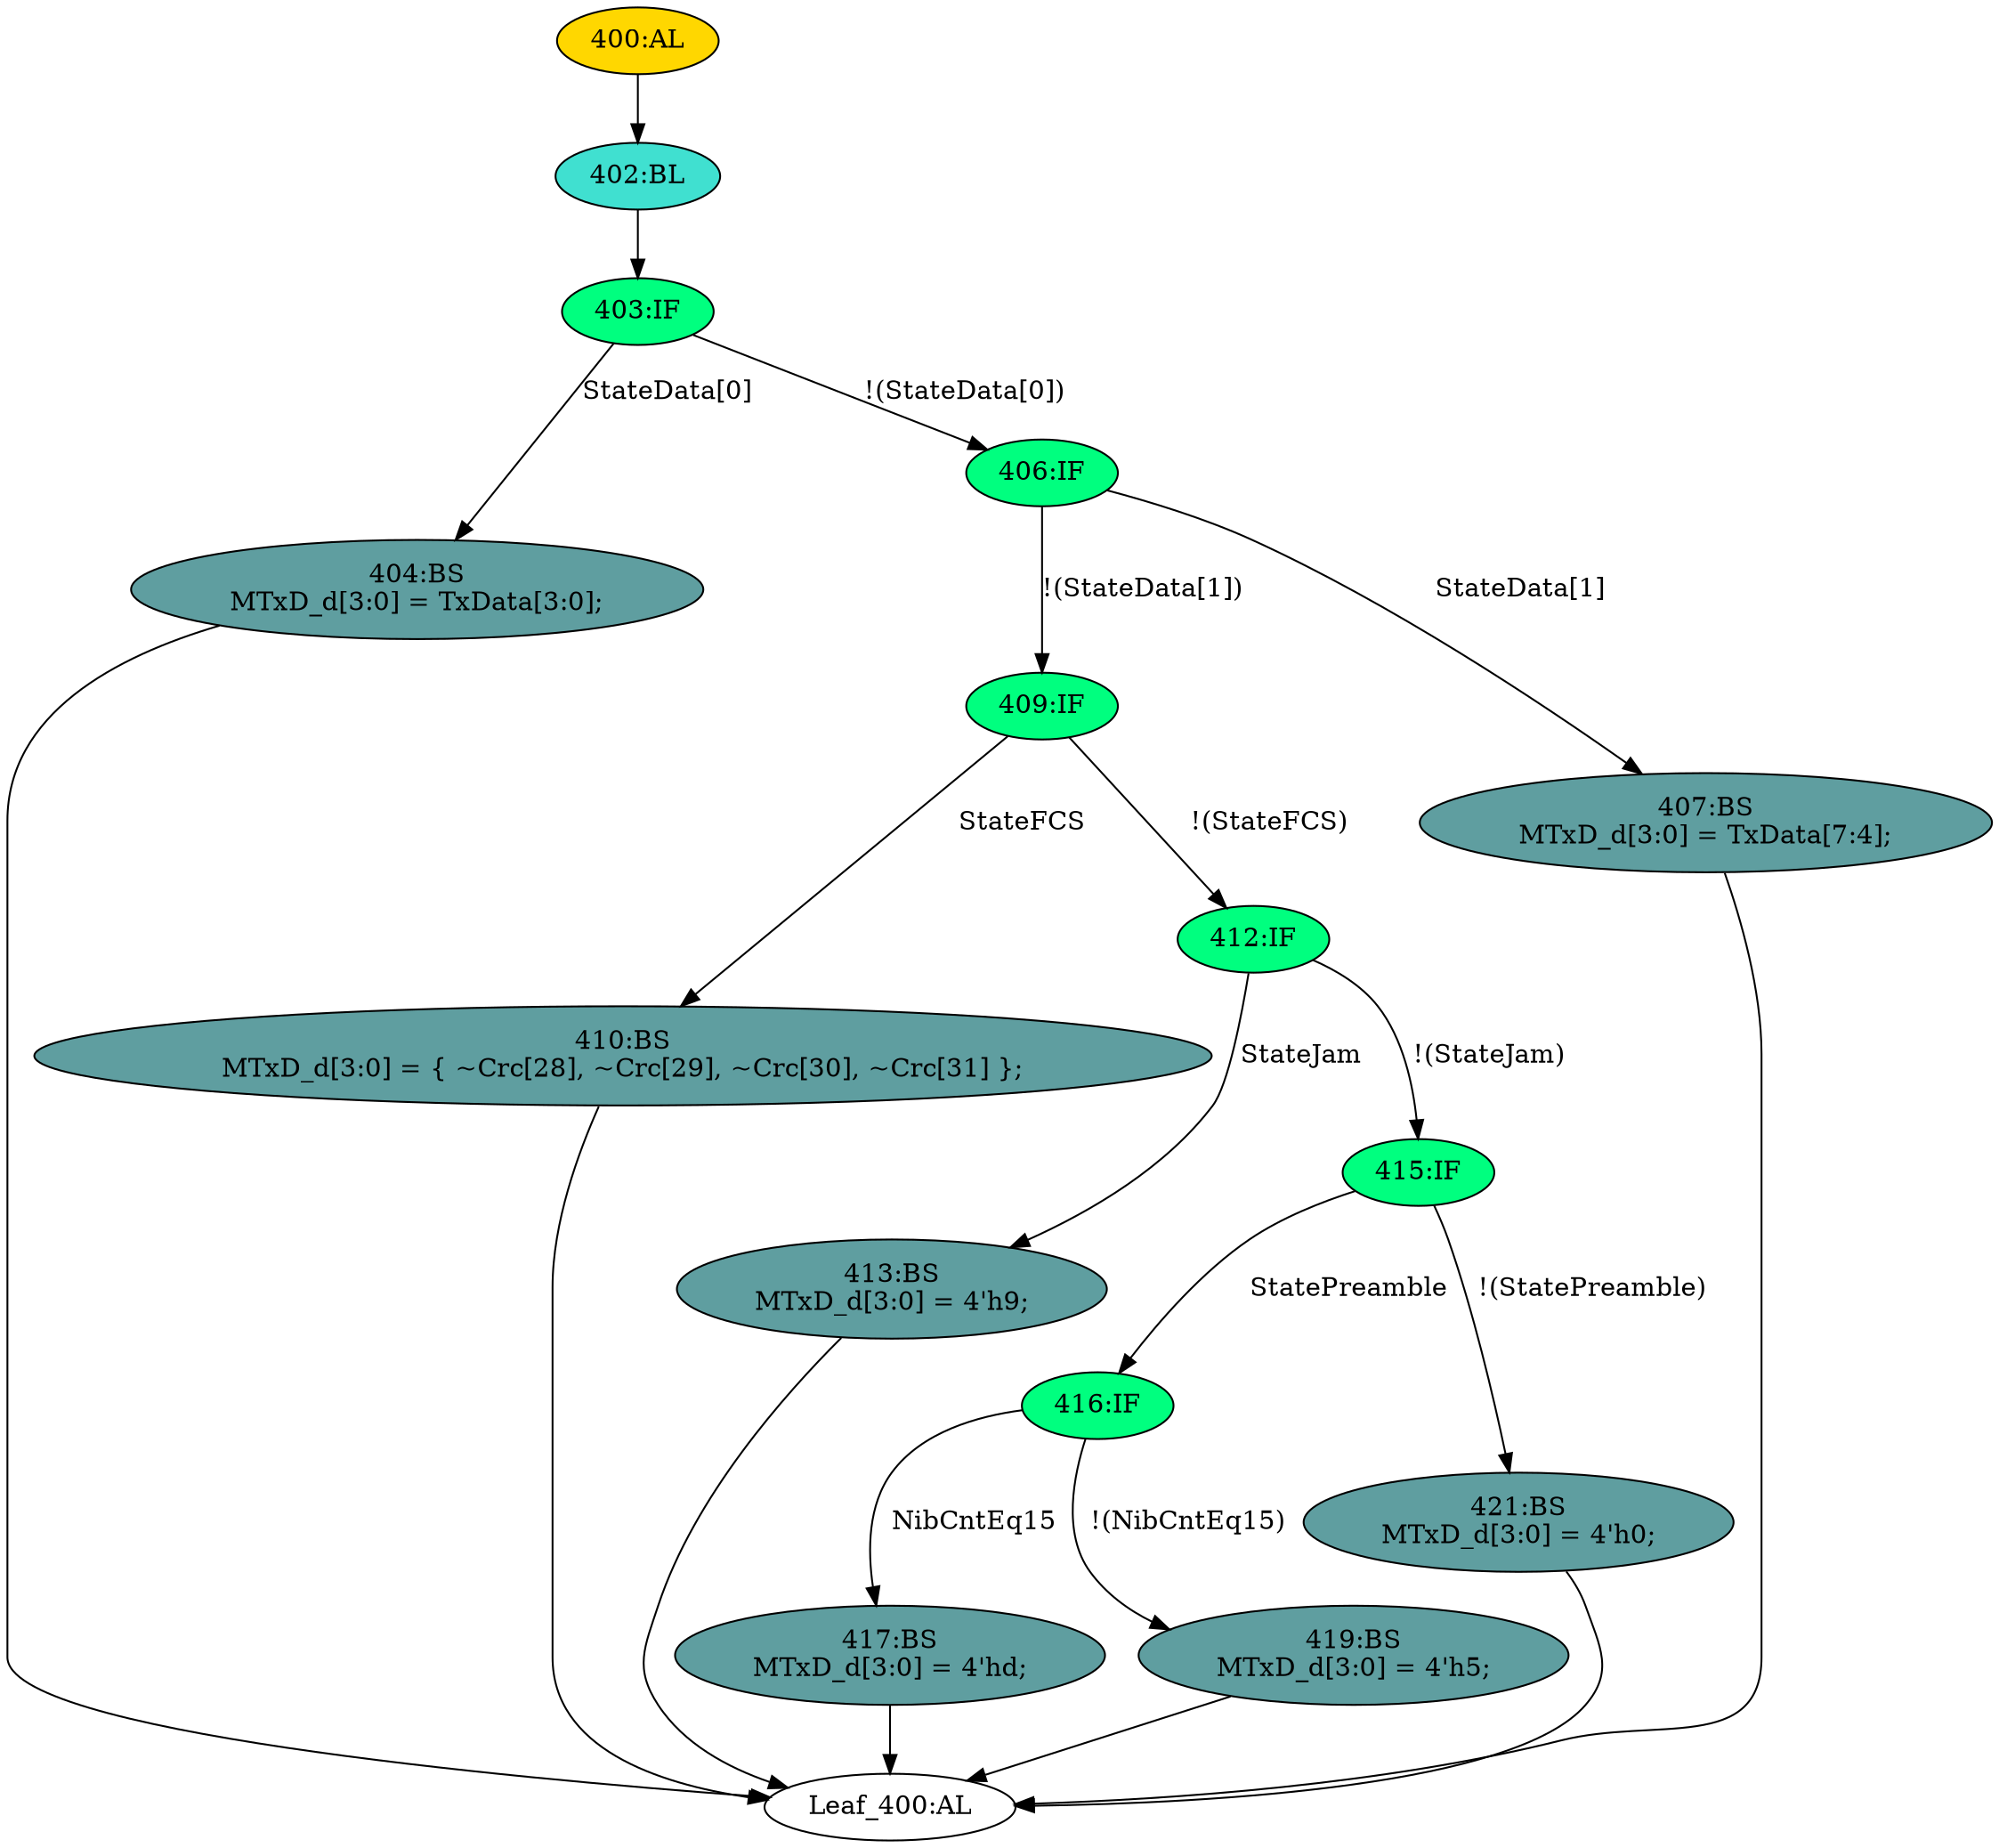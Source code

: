 strict digraph "" {
	node [label="\N"];
	"404:BS"	 [ast="<pyverilog.vparser.ast.BlockingSubstitution object at 0x7ff8277fd850>",
		fillcolor=cadetblue,
		label="404:BS
MTxD_d[3:0] = TxData[3:0];",
		statements="[<pyverilog.vparser.ast.BlockingSubstitution object at 0x7ff8277fd850>]",
		style=filled,
		typ=BlockingSubstitution];
	"Leaf_400:AL"	 [def_var="['MTxD_d']",
		label="Leaf_400:AL"];
	"404:BS" -> "Leaf_400:AL"	 [cond="[]",
		lineno=None];
	"417:BS"	 [ast="<pyverilog.vparser.ast.BlockingSubstitution object at 0x7ff826da4e50>",
		fillcolor=cadetblue,
		label="417:BS
MTxD_d[3:0] = 4'hd;",
		statements="[<pyverilog.vparser.ast.BlockingSubstitution object at 0x7ff826da4e50>]",
		style=filled,
		typ=BlockingSubstitution];
	"417:BS" -> "Leaf_400:AL"	 [cond="[]",
		lineno=None];
	"413:BS"	 [ast="<pyverilog.vparser.ast.BlockingSubstitution object at 0x7ff826da4e10>",
		fillcolor=cadetblue,
		label="413:BS
MTxD_d[3:0] = 4'h9;",
		statements="[<pyverilog.vparser.ast.BlockingSubstitution object at 0x7ff826da4e10>]",
		style=filled,
		typ=BlockingSubstitution];
	"413:BS" -> "Leaf_400:AL"	 [cond="[]",
		lineno=None];
	"406:IF"	 [ast="<pyverilog.vparser.ast.IfStatement object at 0x7ff826d9c1d0>",
		fillcolor=springgreen,
		label="406:IF",
		statements="[]",
		style=filled,
		typ=IfStatement];
	"409:IF"	 [ast="<pyverilog.vparser.ast.IfStatement object at 0x7ff826d9c210>",
		fillcolor=springgreen,
		label="409:IF",
		statements="[]",
		style=filled,
		typ=IfStatement];
	"406:IF" -> "409:IF"	 [cond="['StateData']",
		label="!(StateData[1])",
		lineno=406];
	"407:BS"	 [ast="<pyverilog.vparser.ast.BlockingSubstitution object at 0x7ff826d9ce50>",
		fillcolor=cadetblue,
		label="407:BS
MTxD_d[3:0] = TxData[7:4];",
		statements="[<pyverilog.vparser.ast.BlockingSubstitution object at 0x7ff826d9ce50>]",
		style=filled,
		typ=BlockingSubstitution];
	"406:IF" -> "407:BS"	 [cond="['StateData']",
		label="StateData[1]",
		lineno=406];
	"410:BS"	 [ast="<pyverilog.vparser.ast.BlockingSubstitution object at 0x7ff826d9c810>",
		fillcolor=cadetblue,
		label="410:BS
MTxD_d[3:0] = { ~Crc[28], ~Crc[29], ~Crc[30], ~Crc[31] };",
		statements="[<pyverilog.vparser.ast.BlockingSubstitution object at 0x7ff826d9c810>]",
		style=filled,
		typ=BlockingSubstitution];
	"410:BS" -> "Leaf_400:AL"	 [cond="[]",
		lineno=None];
	"409:IF" -> "410:BS"	 [cond="['StateFCS']",
		label=StateFCS,
		lineno=409];
	"412:IF"	 [ast="<pyverilog.vparser.ast.IfStatement object at 0x7ff826d9c250>",
		fillcolor=springgreen,
		label="412:IF",
		statements="[]",
		style=filled,
		typ=IfStatement];
	"409:IF" -> "412:IF"	 [cond="['StateFCS']",
		label="!(StateFCS)",
		lineno=409];
	"415:IF"	 [ast="<pyverilog.vparser.ast.IfStatement object at 0x7ff826d9c290>",
		fillcolor=springgreen,
		label="415:IF",
		statements="[]",
		style=filled,
		typ=IfStatement];
	"416:IF"	 [ast="<pyverilog.vparser.ast.IfStatement object at 0x7ff826d9c4d0>",
		fillcolor=springgreen,
		label="416:IF",
		statements="[]",
		style=filled,
		typ=IfStatement];
	"415:IF" -> "416:IF"	 [cond="['StatePreamble']",
		label=StatePreamble,
		lineno=415];
	"421:BS"	 [ast="<pyverilog.vparser.ast.BlockingSubstitution object at 0x7ff826d9c2d0>",
		fillcolor=cadetblue,
		label="421:BS
MTxD_d[3:0] = 4'h0;",
		statements="[<pyverilog.vparser.ast.BlockingSubstitution object at 0x7ff826d9c2d0>]",
		style=filled,
		typ=BlockingSubstitution];
	"415:IF" -> "421:BS"	 [cond="['StatePreamble']",
		label="!(StatePreamble)",
		lineno=415];
	"412:IF" -> "413:BS"	 [cond="['StateJam']",
		label=StateJam,
		lineno=412];
	"412:IF" -> "415:IF"	 [cond="['StateJam']",
		label="!(StateJam)",
		lineno=412];
	"400:AL"	 [ast="<pyverilog.vparser.ast.Always object at 0x7ff8274bd210>",
		clk_sens=False,
		fillcolor=gold,
		label="400:AL",
		sens="['StatePreamble', 'StateData', 'StateData', 'StateFCS', 'StateJam', 'StateSFD', 'TxData', 'Crc', 'NibCntEq15']",
		statements="[]",
		style=filled,
		typ=Always,
		use_var="['StateJam', 'StateFCS', 'NibCntEq15', 'Crc', 'StateData', 'TxData', 'StatePreamble']"];
	"402:BL"	 [ast="<pyverilog.vparser.ast.Block object at 0x7ff8274bd750>",
		fillcolor=turquoise,
		label="402:BL",
		statements="[]",
		style=filled,
		typ=Block];
	"400:AL" -> "402:BL"	 [cond="[]",
		lineno=None];
	"407:BS" -> "Leaf_400:AL"	 [cond="[]",
		lineno=None];
	"416:IF" -> "417:BS"	 [cond="['NibCntEq15']",
		label=NibCntEq15,
		lineno=416];
	"419:BS"	 [ast="<pyverilog.vparser.ast.BlockingSubstitution object at 0x7ff826d9c510>",
		fillcolor=cadetblue,
		label="419:BS
MTxD_d[3:0] = 4'h5;",
		statements="[<pyverilog.vparser.ast.BlockingSubstitution object at 0x7ff826d9c510>]",
		style=filled,
		typ=BlockingSubstitution];
	"416:IF" -> "419:BS"	 [cond="['NibCntEq15']",
		label="!(NibCntEq15)",
		lineno=416];
	"403:IF"	 [ast="<pyverilog.vparser.ast.IfStatement object at 0x7ff8274bd790>",
		fillcolor=springgreen,
		label="403:IF",
		statements="[]",
		style=filled,
		typ=IfStatement];
	"402:BL" -> "403:IF"	 [cond="[]",
		lineno=None];
	"403:IF" -> "404:BS"	 [cond="['StateData']",
		label="StateData[0]",
		lineno=403];
	"403:IF" -> "406:IF"	 [cond="['StateData']",
		label="!(StateData[0])",
		lineno=403];
	"421:BS" -> "Leaf_400:AL"	 [cond="[]",
		lineno=None];
	"419:BS" -> "Leaf_400:AL"	 [cond="[]",
		lineno=None];
}
